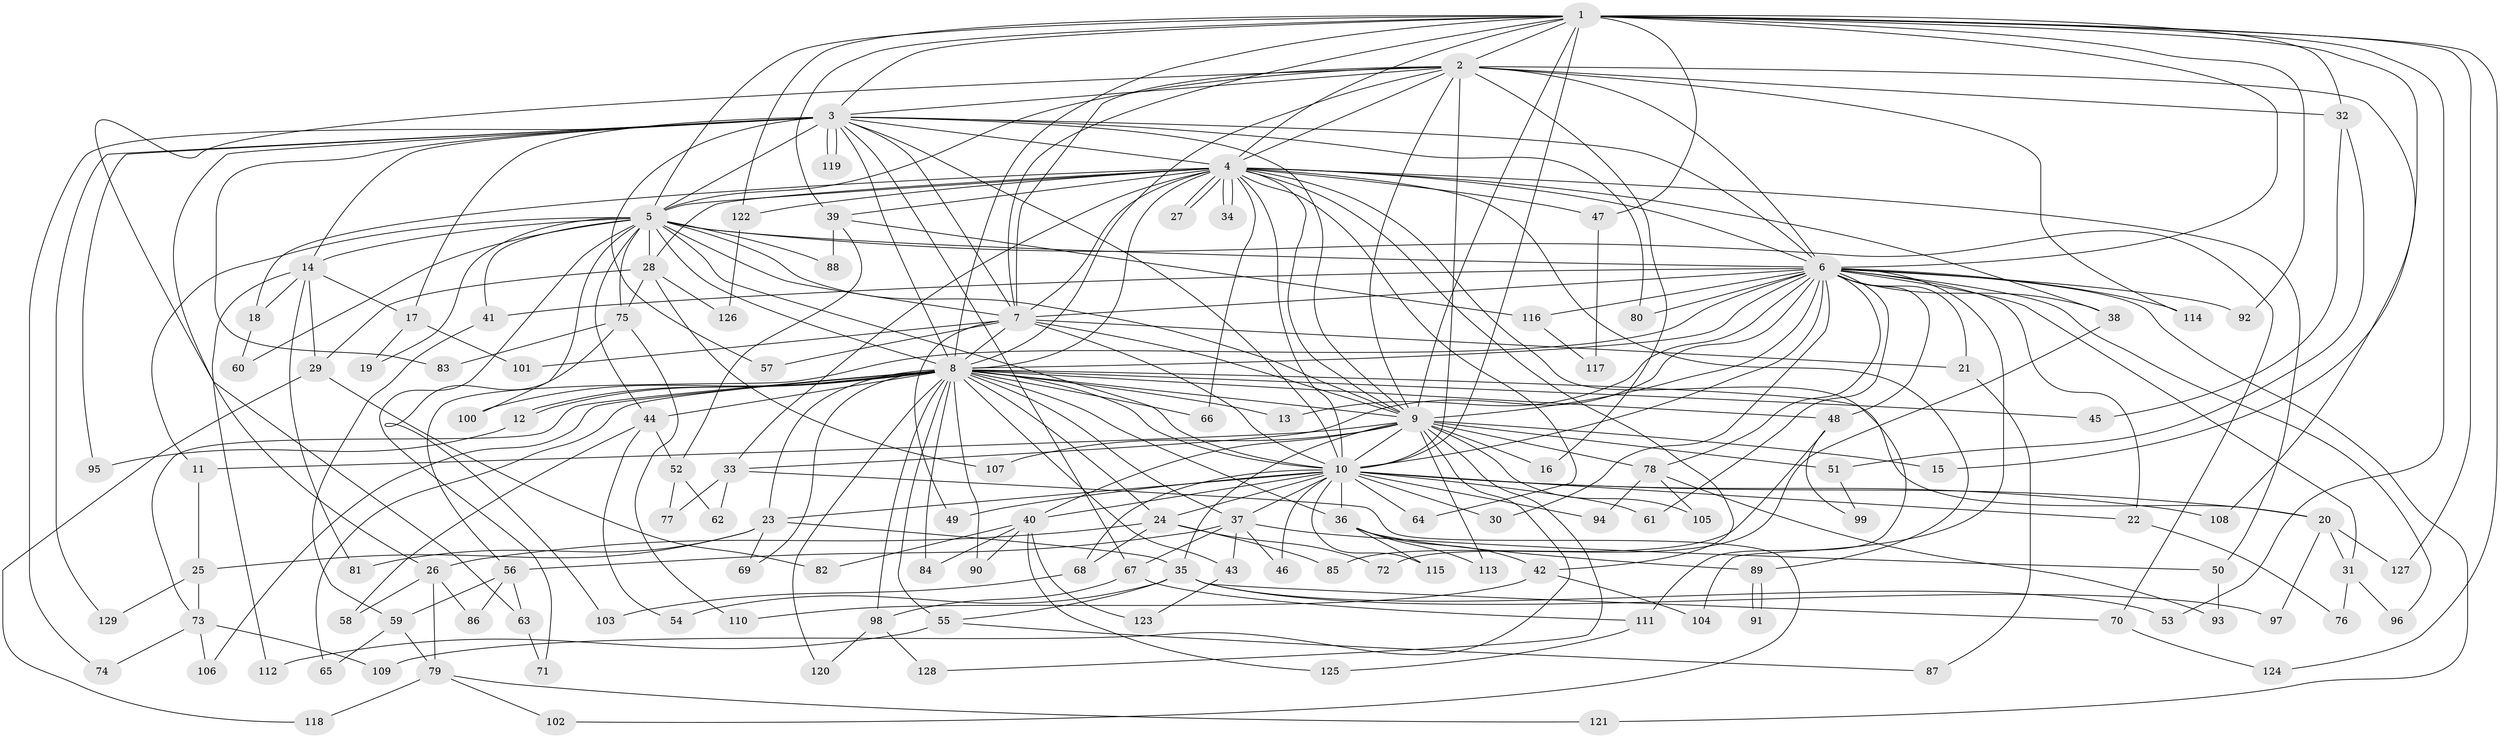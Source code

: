 // coarse degree distribution, {18: 0.03076923076923077, 3: 0.2, 2: 0.3076923076923077, 5: 0.1076923076923077, 4: 0.046153846153846156, 7: 0.03076923076923077, 24: 0.015384615384615385, 1: 0.06153846153846154, 16: 0.015384615384615385, 22: 0.015384615384615385, 12: 0.015384615384615385, 8: 0.03076923076923077, 6: 0.046153846153846156, 26: 0.015384615384615385, 20: 0.015384615384615385, 10: 0.015384615384615385, 17: 0.015384615384615385, 9: 0.015384615384615385}
// Generated by graph-tools (version 1.1) at 2025/46/03/06/25 01:46:56]
// undirected, 129 vertices, 283 edges
graph export_dot {
graph [start="1"]
  node [color=gray90,style=filled];
  1;
  2;
  3;
  4;
  5;
  6;
  7;
  8;
  9;
  10;
  11;
  12;
  13;
  14;
  15;
  16;
  17;
  18;
  19;
  20;
  21;
  22;
  23;
  24;
  25;
  26;
  27;
  28;
  29;
  30;
  31;
  32;
  33;
  34;
  35;
  36;
  37;
  38;
  39;
  40;
  41;
  42;
  43;
  44;
  45;
  46;
  47;
  48;
  49;
  50;
  51;
  52;
  53;
  54;
  55;
  56;
  57;
  58;
  59;
  60;
  61;
  62;
  63;
  64;
  65;
  66;
  67;
  68;
  69;
  70;
  71;
  72;
  73;
  74;
  75;
  76;
  77;
  78;
  79;
  80;
  81;
  82;
  83;
  84;
  85;
  86;
  87;
  88;
  89;
  90;
  91;
  92;
  93;
  94;
  95;
  96;
  97;
  98;
  99;
  100;
  101;
  102;
  103;
  104;
  105;
  106;
  107;
  108;
  109;
  110;
  111;
  112;
  113;
  114;
  115;
  116;
  117;
  118;
  119;
  120;
  121;
  122;
  123;
  124;
  125;
  126;
  127;
  128;
  129;
  1 -- 2;
  1 -- 3;
  1 -- 4;
  1 -- 5;
  1 -- 6;
  1 -- 7;
  1 -- 8;
  1 -- 9;
  1 -- 10;
  1 -- 15;
  1 -- 32;
  1 -- 39;
  1 -- 47;
  1 -- 53;
  1 -- 92;
  1 -- 122;
  1 -- 124;
  1 -- 127;
  2 -- 3;
  2 -- 4;
  2 -- 5;
  2 -- 6;
  2 -- 7;
  2 -- 8;
  2 -- 9;
  2 -- 10;
  2 -- 16;
  2 -- 32;
  2 -- 63;
  2 -- 108;
  2 -- 114;
  3 -- 4;
  3 -- 5;
  3 -- 6;
  3 -- 7;
  3 -- 8;
  3 -- 9;
  3 -- 10;
  3 -- 14;
  3 -- 17;
  3 -- 26;
  3 -- 57;
  3 -- 67;
  3 -- 74;
  3 -- 80;
  3 -- 83;
  3 -- 95;
  3 -- 119;
  3 -- 119;
  3 -- 129;
  4 -- 5;
  4 -- 6;
  4 -- 7;
  4 -- 8;
  4 -- 9;
  4 -- 10;
  4 -- 18;
  4 -- 27;
  4 -- 27;
  4 -- 28;
  4 -- 33;
  4 -- 34;
  4 -- 34;
  4 -- 38;
  4 -- 39;
  4 -- 42;
  4 -- 47;
  4 -- 50;
  4 -- 64;
  4 -- 66;
  4 -- 89;
  4 -- 111;
  4 -- 122;
  5 -- 6;
  5 -- 7;
  5 -- 8;
  5 -- 9;
  5 -- 10;
  5 -- 11;
  5 -- 14;
  5 -- 19;
  5 -- 28;
  5 -- 41;
  5 -- 44;
  5 -- 60;
  5 -- 70;
  5 -- 71;
  5 -- 75;
  5 -- 88;
  5 -- 100;
  6 -- 7;
  6 -- 8;
  6 -- 9;
  6 -- 10;
  6 -- 13;
  6 -- 21;
  6 -- 22;
  6 -- 30;
  6 -- 31;
  6 -- 33;
  6 -- 38;
  6 -- 41;
  6 -- 48;
  6 -- 56;
  6 -- 61;
  6 -- 78;
  6 -- 80;
  6 -- 92;
  6 -- 96;
  6 -- 104;
  6 -- 114;
  6 -- 116;
  6 -- 121;
  7 -- 8;
  7 -- 9;
  7 -- 10;
  7 -- 21;
  7 -- 49;
  7 -- 57;
  7 -- 101;
  8 -- 9;
  8 -- 10;
  8 -- 12;
  8 -- 12;
  8 -- 13;
  8 -- 20;
  8 -- 23;
  8 -- 24;
  8 -- 36;
  8 -- 37;
  8 -- 43;
  8 -- 44;
  8 -- 45;
  8 -- 48;
  8 -- 55;
  8 -- 65;
  8 -- 66;
  8 -- 69;
  8 -- 73;
  8 -- 84;
  8 -- 90;
  8 -- 98;
  8 -- 100;
  8 -- 106;
  8 -- 120;
  9 -- 10;
  9 -- 11;
  9 -- 15;
  9 -- 16;
  9 -- 35;
  9 -- 40;
  9 -- 51;
  9 -- 78;
  9 -- 105;
  9 -- 107;
  9 -- 109;
  9 -- 113;
  9 -- 128;
  10 -- 20;
  10 -- 22;
  10 -- 23;
  10 -- 24;
  10 -- 30;
  10 -- 36;
  10 -- 37;
  10 -- 40;
  10 -- 46;
  10 -- 49;
  10 -- 61;
  10 -- 64;
  10 -- 68;
  10 -- 94;
  10 -- 108;
  10 -- 115;
  11 -- 25;
  12 -- 95;
  14 -- 17;
  14 -- 18;
  14 -- 29;
  14 -- 81;
  14 -- 112;
  17 -- 19;
  17 -- 101;
  18 -- 60;
  20 -- 31;
  20 -- 97;
  20 -- 127;
  21 -- 87;
  22 -- 76;
  23 -- 25;
  23 -- 35;
  23 -- 69;
  23 -- 81;
  24 -- 26;
  24 -- 68;
  24 -- 72;
  24 -- 85;
  25 -- 73;
  25 -- 129;
  26 -- 58;
  26 -- 79;
  26 -- 86;
  28 -- 29;
  28 -- 75;
  28 -- 107;
  28 -- 126;
  29 -- 82;
  29 -- 118;
  31 -- 76;
  31 -- 96;
  32 -- 45;
  32 -- 51;
  33 -- 62;
  33 -- 77;
  33 -- 102;
  35 -- 53;
  35 -- 54;
  35 -- 55;
  35 -- 70;
  35 -- 97;
  36 -- 42;
  36 -- 89;
  36 -- 113;
  36 -- 115;
  37 -- 43;
  37 -- 46;
  37 -- 50;
  37 -- 56;
  37 -- 67;
  38 -- 72;
  39 -- 52;
  39 -- 88;
  39 -- 116;
  40 -- 82;
  40 -- 84;
  40 -- 90;
  40 -- 123;
  40 -- 125;
  41 -- 59;
  42 -- 104;
  42 -- 110;
  43 -- 123;
  44 -- 52;
  44 -- 54;
  44 -- 58;
  47 -- 117;
  48 -- 85;
  48 -- 99;
  50 -- 93;
  51 -- 99;
  52 -- 62;
  52 -- 77;
  55 -- 87;
  55 -- 112;
  56 -- 59;
  56 -- 63;
  56 -- 86;
  59 -- 65;
  59 -- 79;
  63 -- 71;
  67 -- 98;
  67 -- 111;
  68 -- 103;
  70 -- 124;
  73 -- 74;
  73 -- 106;
  73 -- 109;
  75 -- 83;
  75 -- 103;
  75 -- 110;
  78 -- 93;
  78 -- 94;
  78 -- 105;
  79 -- 102;
  79 -- 118;
  79 -- 121;
  89 -- 91;
  89 -- 91;
  98 -- 120;
  98 -- 128;
  111 -- 125;
  116 -- 117;
  122 -- 126;
}
